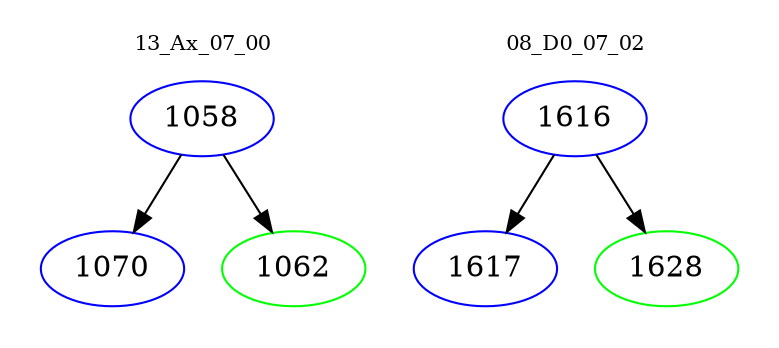 digraph{
subgraph cluster_0 {
color = white
label = "13_Ax_07_00";
fontsize=10;
T0_1058 [label="1058", color="blue"]
T0_1058 -> T0_1070 [color="black"]
T0_1070 [label="1070", color="blue"]
T0_1058 -> T0_1062 [color="black"]
T0_1062 [label="1062", color="green"]
}
subgraph cluster_1 {
color = white
label = "08_D0_07_02";
fontsize=10;
T1_1616 [label="1616", color="blue"]
T1_1616 -> T1_1617 [color="black"]
T1_1617 [label="1617", color="blue"]
T1_1616 -> T1_1628 [color="black"]
T1_1628 [label="1628", color="green"]
}
}
